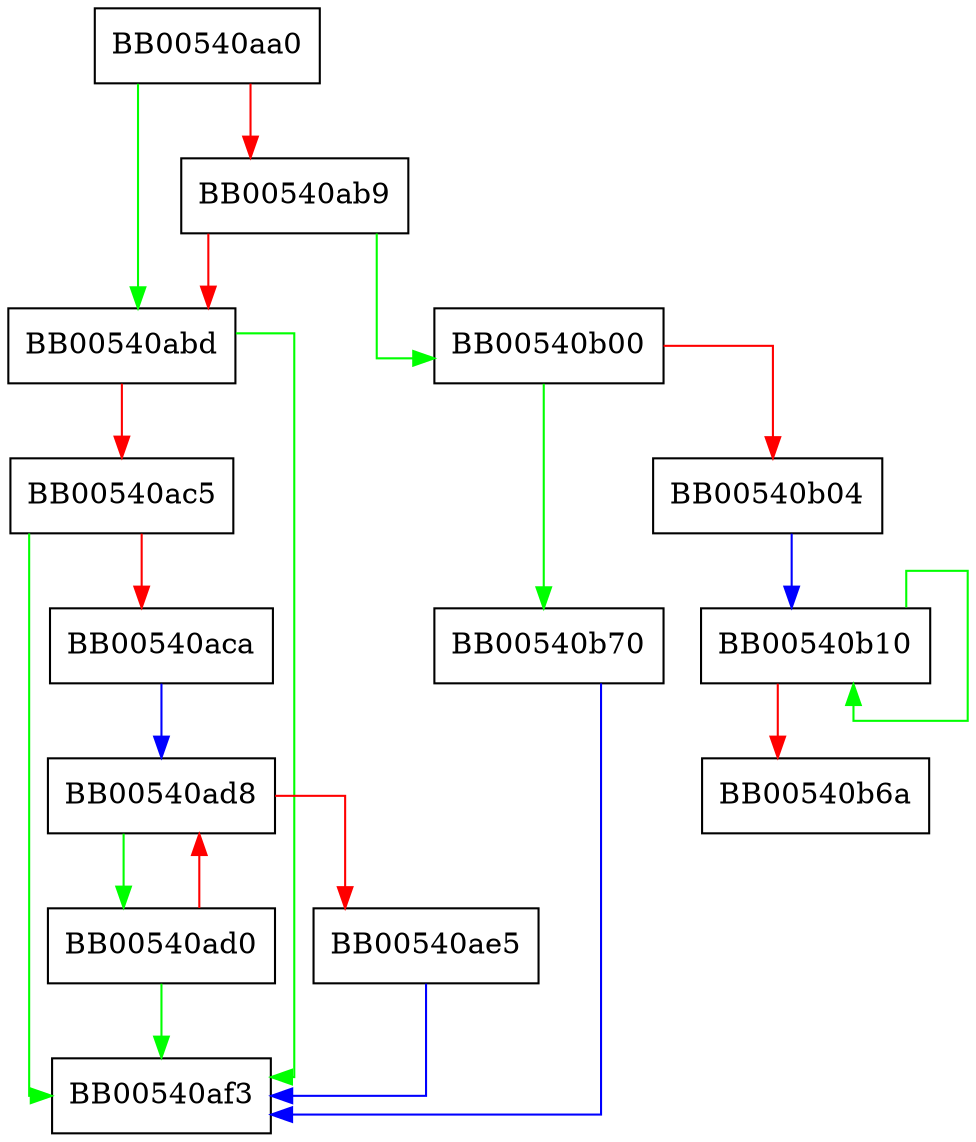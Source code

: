 digraph BN_ucmp {
  node [shape="box"];
  graph [splines=ortho];
  BB00540aa0 -> BB00540abd [color="green"];
  BB00540aa0 -> BB00540ab9 [color="red"];
  BB00540ab9 -> BB00540b00 [color="green"];
  BB00540ab9 -> BB00540abd [color="red"];
  BB00540abd -> BB00540af3 [color="green"];
  BB00540abd -> BB00540ac5 [color="red"];
  BB00540ac5 -> BB00540af3 [color="green"];
  BB00540ac5 -> BB00540aca [color="red"];
  BB00540aca -> BB00540ad8 [color="blue"];
  BB00540ad0 -> BB00540af3 [color="green"];
  BB00540ad0 -> BB00540ad8 [color="red"];
  BB00540ad8 -> BB00540ad0 [color="green"];
  BB00540ad8 -> BB00540ae5 [color="red"];
  BB00540ae5 -> BB00540af3 [color="blue"];
  BB00540b00 -> BB00540b70 [color="green"];
  BB00540b00 -> BB00540b04 [color="red"];
  BB00540b04 -> BB00540b10 [color="blue"];
  BB00540b10 -> BB00540b10 [color="green"];
  BB00540b10 -> BB00540b6a [color="red"];
  BB00540b70 -> BB00540af3 [color="blue"];
}